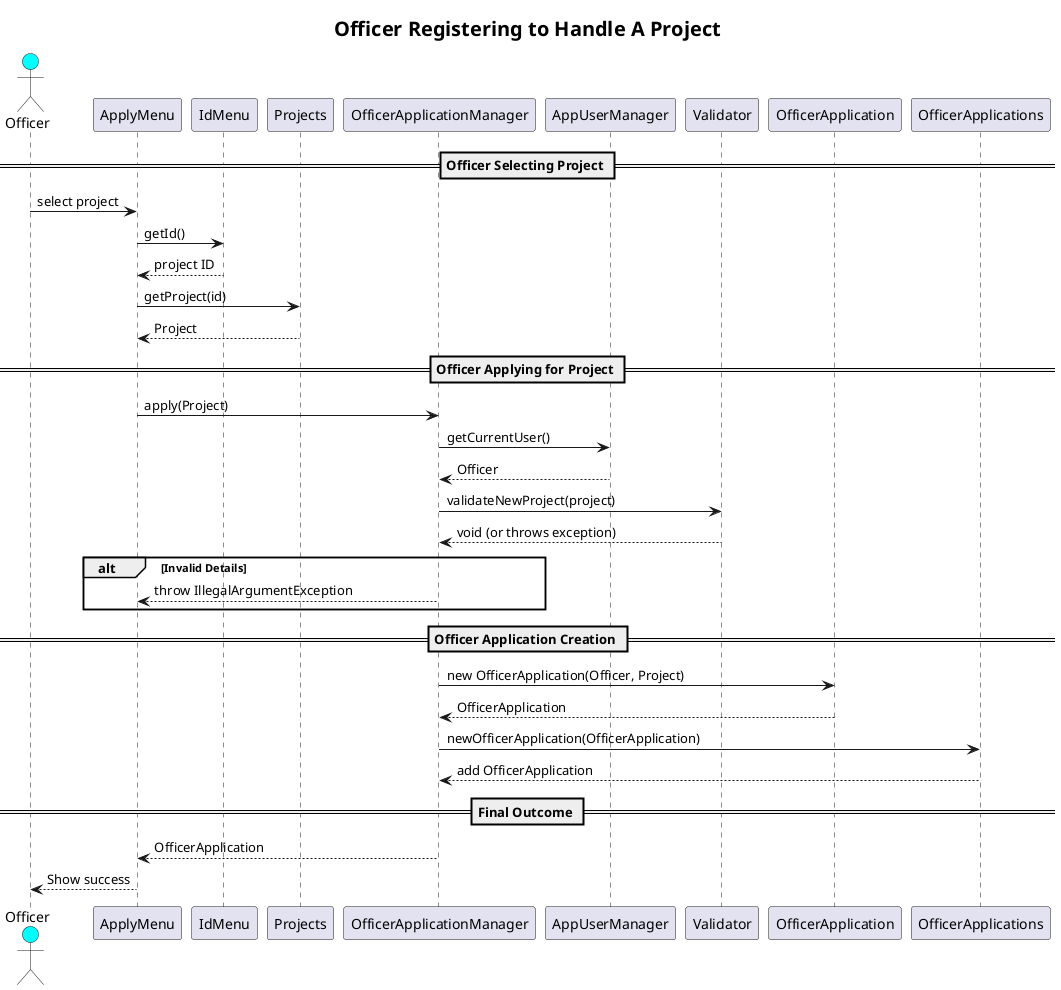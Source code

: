 @startuml
skinparam titleFontSize 20
title Officer Registering to Handle A Project

actor Officer #00FFFF
participant "ApplyMenu" as ApplyMenu
participant "IdMenu" as IdMenu
participant "Projects" as Projects
participant "OfficerApplicationManager" as OfficerApplicationManager
participant "AppUserManager" as AppUserManager
participant "Validator" as Validator
participant "OfficerApplication" as OfficerApplication
participant "OfficerApplications" as OfficerApplications

== Officer Selecting Project ==
Officer -> ApplyMenu : select project
ApplyMenu -> IdMenu : getId()
IdMenu --> ApplyMenu : project ID
ApplyMenu -> Projects : getProject(id)
Projects --> ApplyMenu : Project

== Officer Applying for Project ==
ApplyMenu -> OfficerApplicationManager : apply(Project)
OfficerApplicationManager -> AppUserManager : getCurrentUser()
AppUserManager --> OfficerApplicationManager : Officer
OfficerApplicationManager -> Validator : validateNewProject(project)
Validator --> OfficerApplicationManager : void (or throws exception)

alt Invalid Details
    OfficerApplicationManager --> ApplyMenu : throw IllegalArgumentException
end alt

== Officer Application Creation ==
OfficerApplicationManager -> OfficerApplication : new OfficerApplication(Officer, Project)
OfficerApplication --> OfficerApplicationManager : OfficerApplication
OfficerApplicationManager -> OfficerApplications : newOfficerApplication(OfficerApplication)
OfficerApplications --> OfficerApplicationManager : add OfficerApplication

== Final Outcome ==
OfficerApplicationManager --> ApplyMenu : OfficerApplication
ApplyMenu --> Officer : Show success
@enduml
